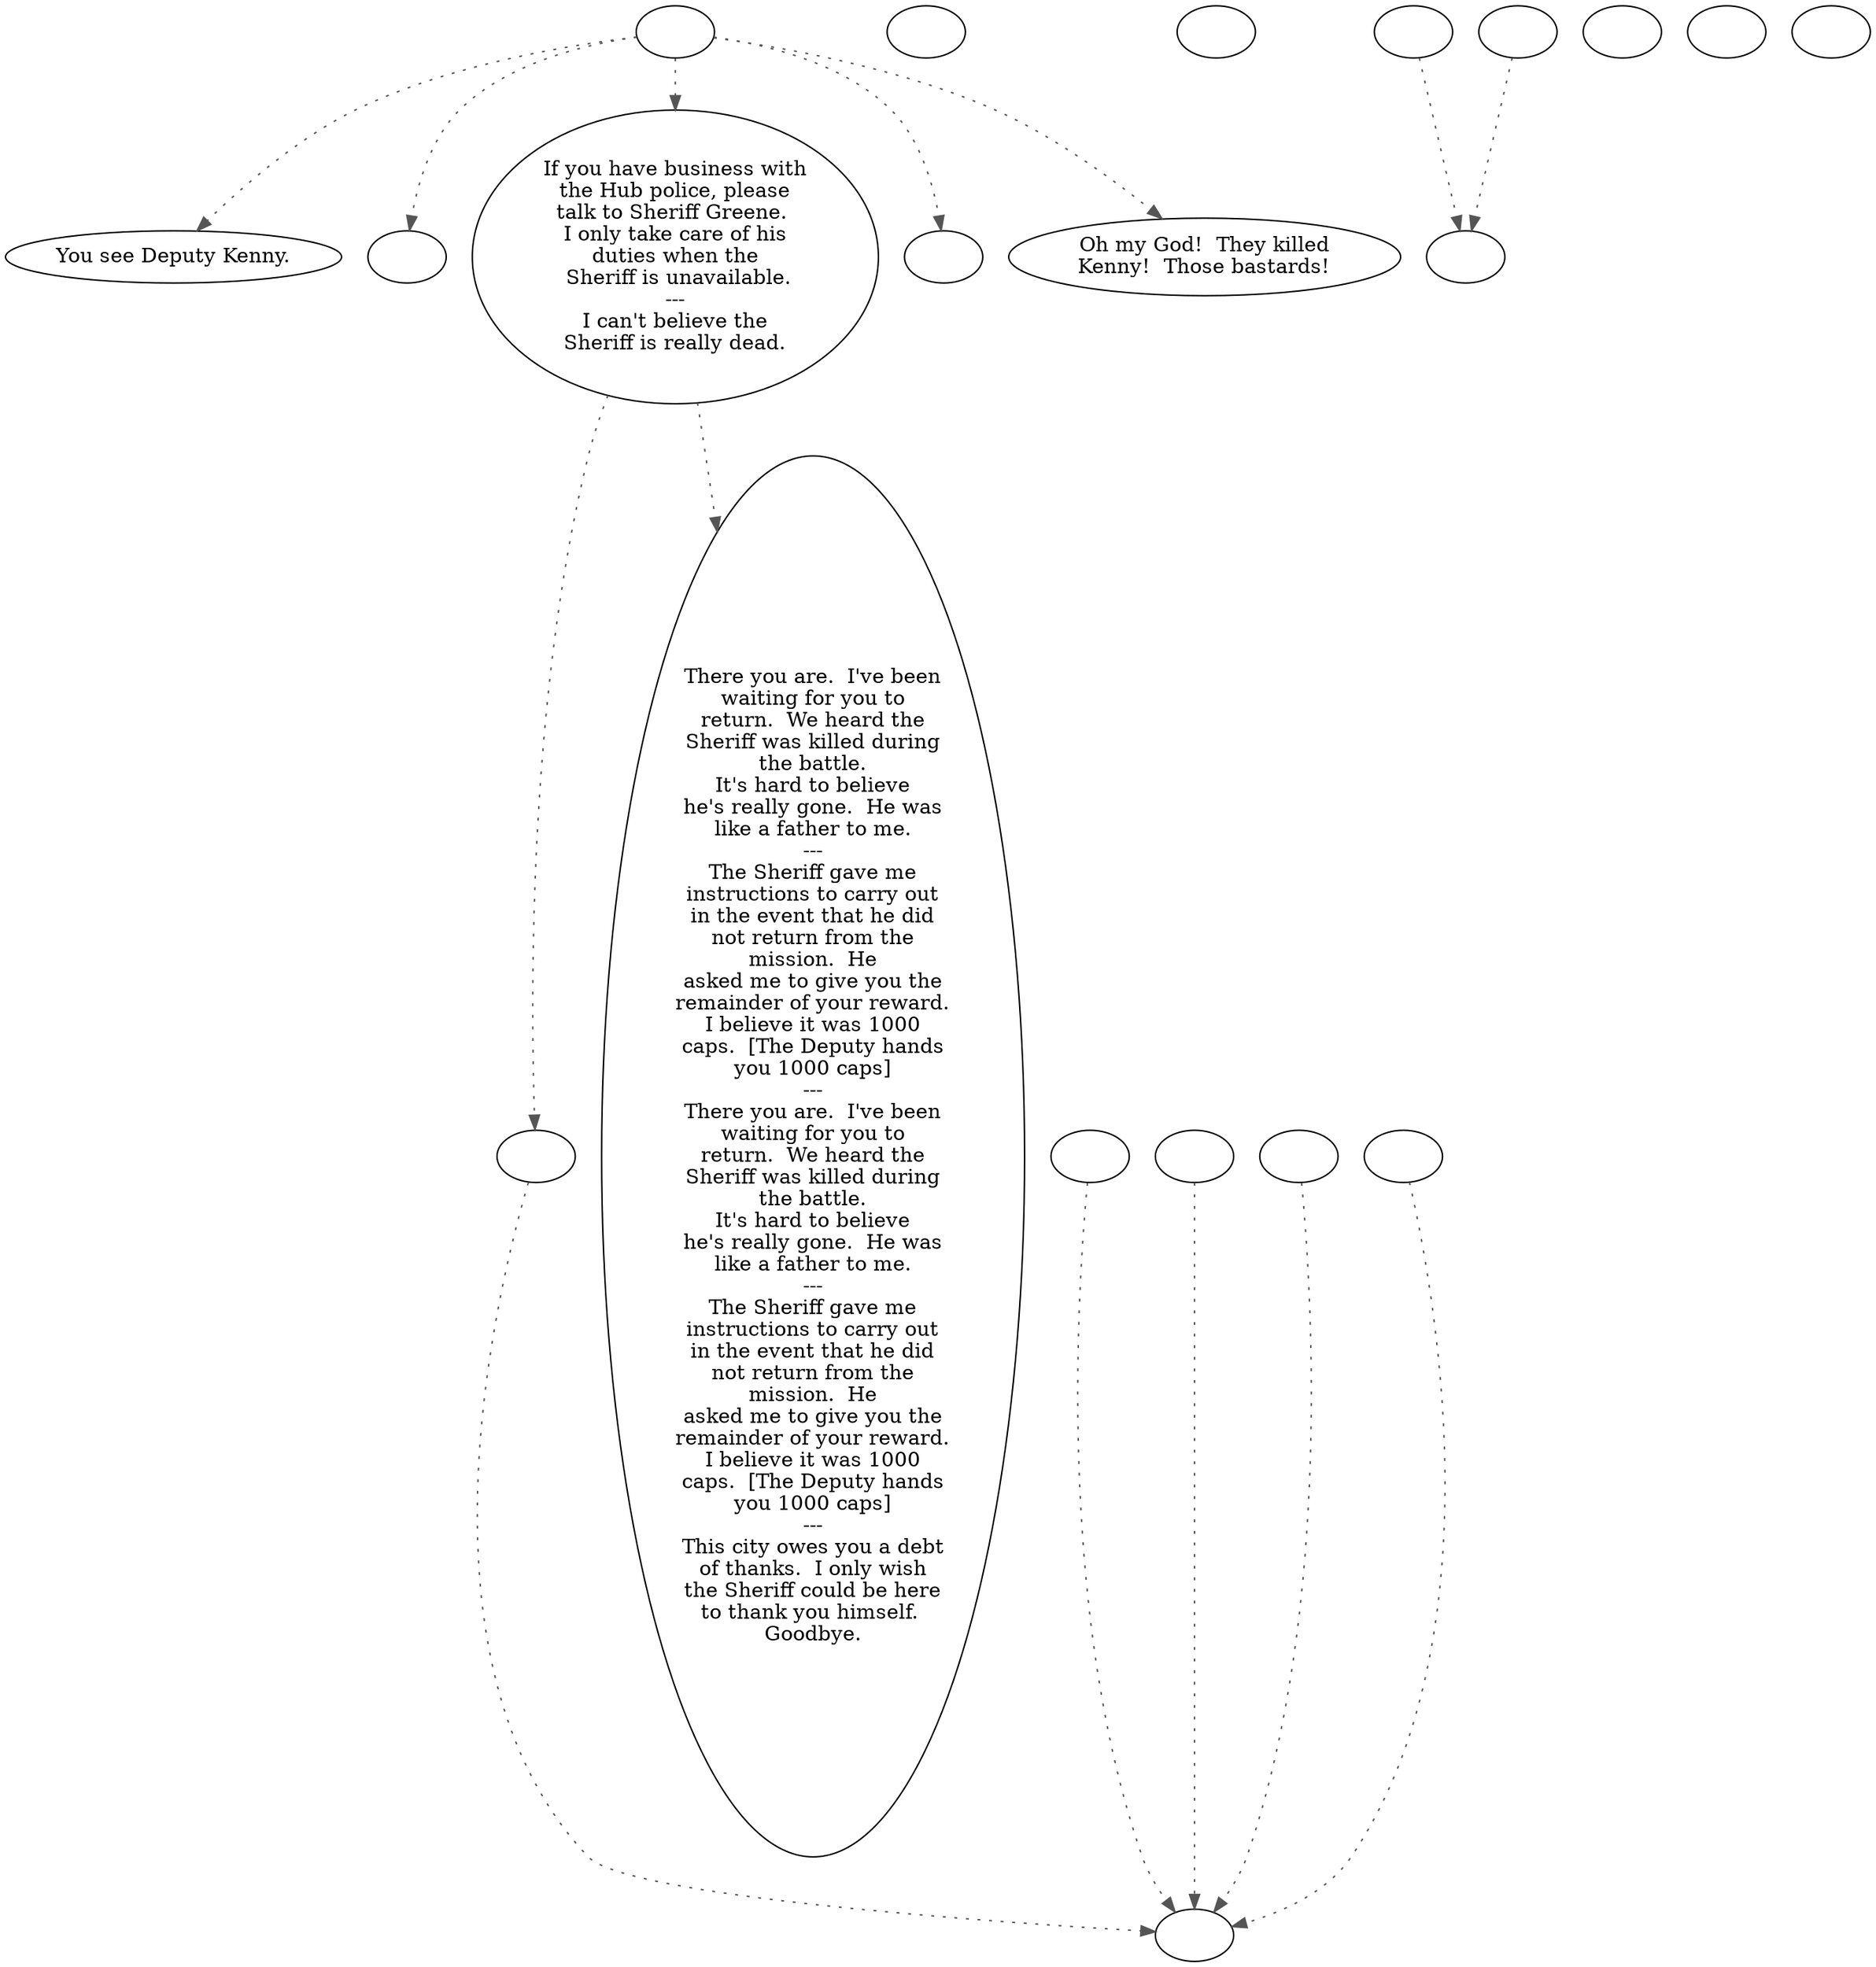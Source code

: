 digraph KENNY {
  "start" [style=filled       fillcolor="#FFFFFF"       color="#000000"]
  "start" -> "look_at_p_proc" [style=dotted color="#555555"]
  "start" -> "pickup_p_proc" [style=dotted color="#555555"]
  "start" -> "talk_p_proc" [style=dotted color="#555555"]
  "start" -> "critter_p_proc" [style=dotted color="#555555"]
  "start" -> "destroy_p_proc" [style=dotted color="#555555"]
  "start" [label=""]
  "combat" [style=filled       fillcolor="#FFFFFF"       color="#000000"]
  "combat" [label=""]
  "critter_p_proc" [style=filled       fillcolor="#FFFFFF"       color="#000000"]
  "critter_p_proc" [label=""]
  "pickup_p_proc" [style=filled       fillcolor="#FFFFFF"       color="#000000"]
  "pickup_p_proc" [label=""]
  "talk_p_proc" [style=filled       fillcolor="#FFFFFF"       color="#000000"]
  "talk_p_proc" -> "get_reaction" [style=dotted color="#555555"]
  "talk_p_proc" -> "Kenny00" [style=dotted color="#555555"]
  "talk_p_proc" [label="If you have business with\nthe Hub police, please\ntalk to Sheriff Greene. \nI only take care of his\nduties when the\n Sheriff is unavailable.\n---\nI can't believe the\nSheriff is really dead."]
  "destroy_p_proc" [style=filled       fillcolor="#FFFFFF"       color="#000000"]
  "destroy_p_proc" [label="Oh my God!  They killed\nKenny!  Those bastards!"]
  "look_at_p_proc" [style=filled       fillcolor="#FFFFFF"       color="#000000"]
  "look_at_p_proc" [label="You see Deputy Kenny."]
  "damage_p_proc" [style=filled       fillcolor="#FFFFFF"       color="#000000"]
  "damage_p_proc" [label=""]
  "Kenny00" [style=filled       fillcolor="#FFFFFF"       color="#000000"]
  "Kenny00" [label="There you are.  I've been\nwaiting for you to\nreturn.  We heard the\nSheriff was killed during\nthe battle.\nIt's hard to believe\nhe's really gone.  He was\nlike a father to me.\n---\nThe Sheriff gave me\ninstructions to carry out\nin the event that he did\nnot return from the\nmission.  He\nasked me to give you the\nremainder of your reward.\nI believe it was 1000\ncaps.  [The Deputy hands\nyou 1000 caps]\n---\nThere you are.  I've been\nwaiting for you to\nreturn.  We heard the\nSheriff was killed during\nthe battle.\nIt's hard to believe\nhe's really gone.  He was\nlike a father to me.\n---\nThe Sheriff gave me\ninstructions to carry out\nin the event that he did\nnot return from the\nmission.  He\nasked me to give you the\nremainder of your reward.\nI believe it was 1000\ncaps.  [The Deputy hands\nyou 1000 caps]\n---\nThis city owes you a debt\nof thanks.  I only wish\nthe Sheriff could be here\nto thank you himself. \nGoodbye."]
  "get_reaction" [style=filled       fillcolor="#FFFFFF"       color="#000000"]
  "get_reaction" -> "ReactToLevel" [style=dotted color="#555555"]
  "get_reaction" [label=""]
  "ReactToLevel" [style=filled       fillcolor="#FFFFFF"       color="#000000"]
  "ReactToLevel" [label=""]
  "LevelToReact" [style=filled       fillcolor="#FFFFFF"       color="#000000"]
  "LevelToReact" [label=""]
  "UpReact" [style=filled       fillcolor="#FFFFFF"       color="#000000"]
  "UpReact" -> "ReactToLevel" [style=dotted color="#555555"]
  "UpReact" [label=""]
  "DownReact" [style=filled       fillcolor="#FFFFFF"       color="#000000"]
  "DownReact" -> "ReactToLevel" [style=dotted color="#555555"]
  "DownReact" [label=""]
  "BottomReact" [style=filled       fillcolor="#FFFFFF"       color="#000000"]
  "BottomReact" [label=""]
  "TopReact" [style=filled       fillcolor="#FFFFFF"       color="#000000"]
  "TopReact" [label=""]
  "BigUpReact" [style=filled       fillcolor="#FFFFFF"       color="#000000"]
  "BigUpReact" -> "ReactToLevel" [style=dotted color="#555555"]
  "BigUpReact" [label=""]
  "BigDownReact" [style=filled       fillcolor="#FFFFFF"       color="#000000"]
  "BigDownReact" -> "ReactToLevel" [style=dotted color="#555555"]
  "BigDownReact" [label=""]
  "UpReactLevel" [style=filled       fillcolor="#FFFFFF"       color="#000000"]
  "UpReactLevel" -> "LevelToReact" [style=dotted color="#555555"]
  "UpReactLevel" [label=""]
  "DownReactLevel" [style=filled       fillcolor="#FFFFFF"       color="#000000"]
  "DownReactLevel" -> "LevelToReact" [style=dotted color="#555555"]
  "DownReactLevel" [label=""]
  "Goodbyes" [style=filled       fillcolor="#FFFFFF"       color="#000000"]
  "Goodbyes" [label=""]
}